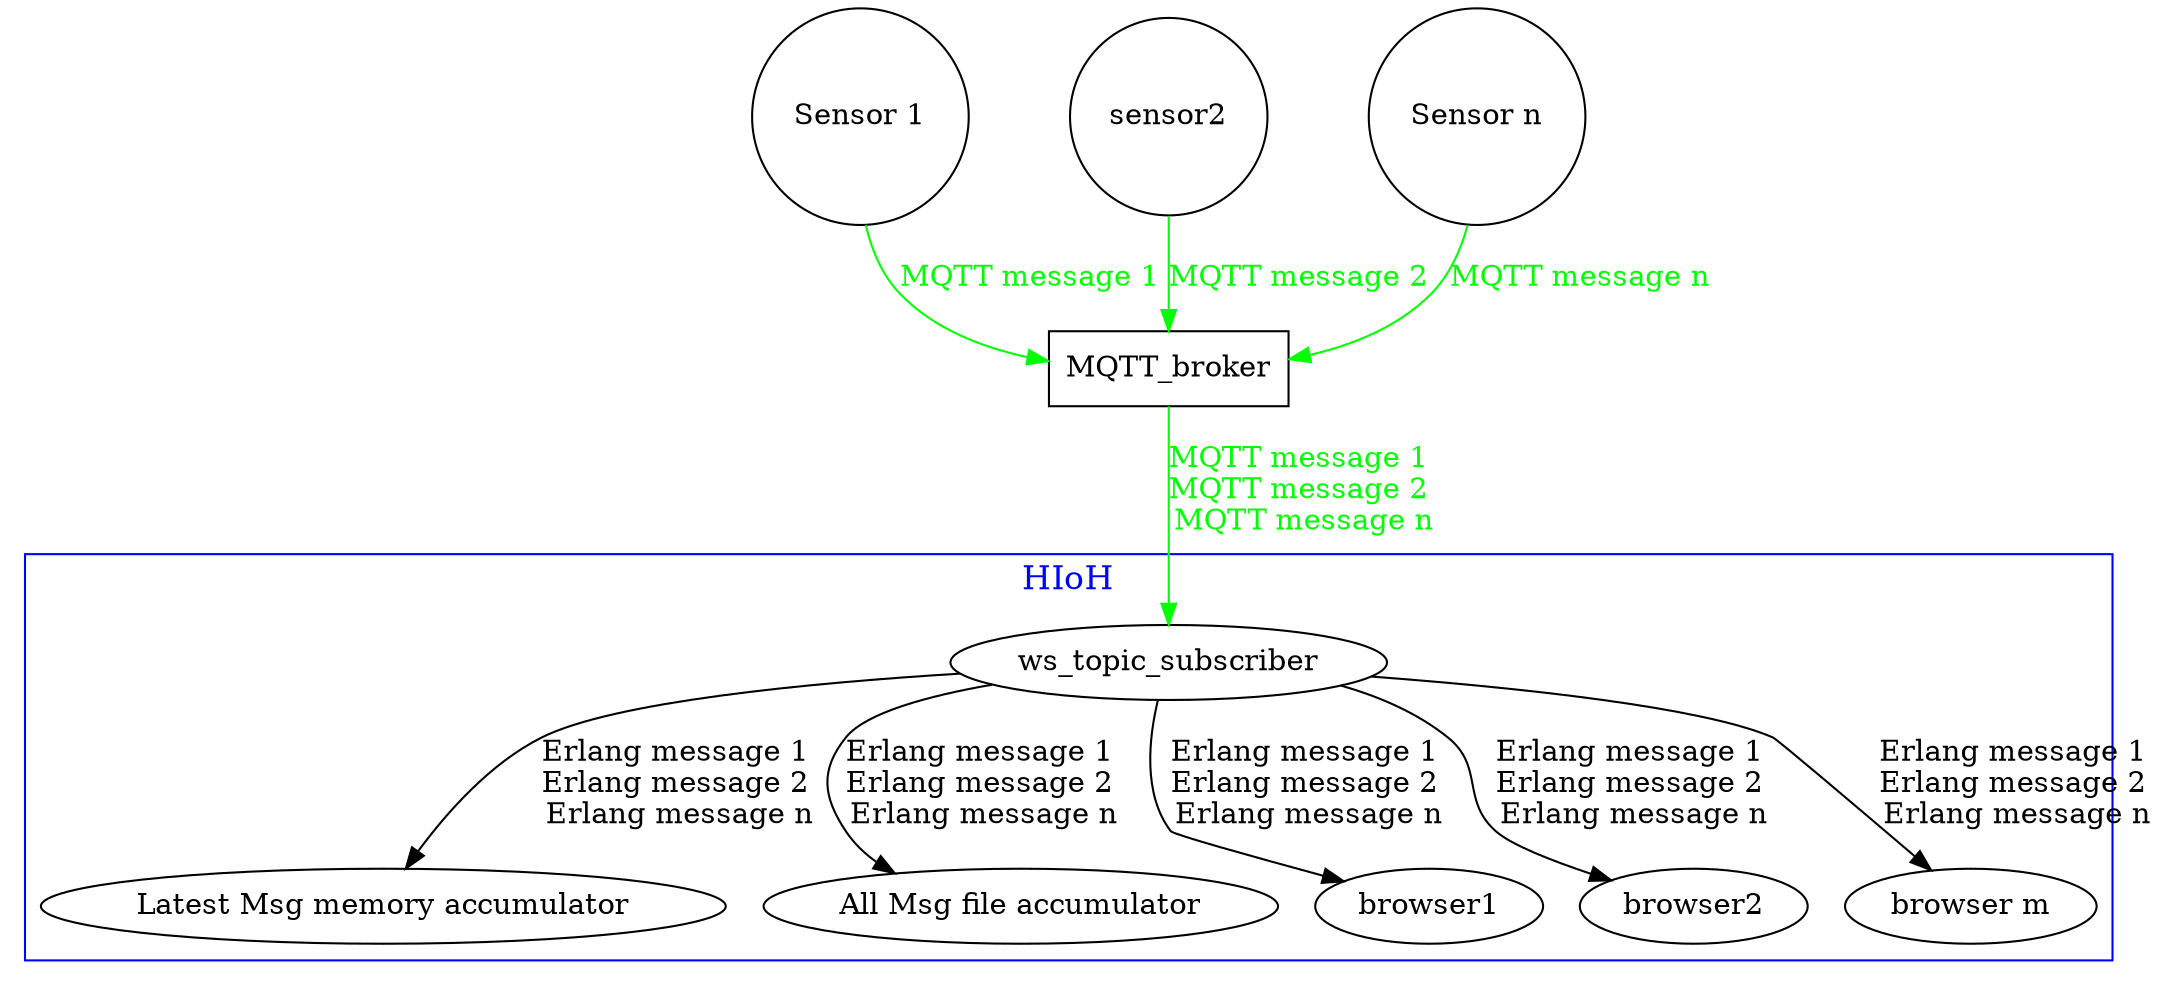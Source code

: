 digraph {
        
sensor1[shape="circle", label="Sensor 1"];
sensor2[shape="circle", style=rounded];
sensorn[shape="circle", label="Sensor n"];
MQTT_broker[shape="box"];
subgraph cluster1 {
        label = "HIoH";
        fontcolor="blue";
        fontsize=16;
        
        ws_topic_subscriber
        memory_acc[label="Latest Msg memory accumulator"];
        file_acc[label="All Msg file accumulator"];
        browser1;
        browser2;
        browserm[label="browser m"];
        color=blue;
}
 
    sensor1 -> MQTT_broker[label="MQTT message 1" color="green" fontcolor="green"];
    sensor2 -> MQTT_broker[label="MQTT message 2" color="green" fontcolor="green"];
    sensorn -> MQTT_broker[label="MQTT message n" color="green" fontcolor="green"];

    MQTT_broker ->ws_topic_subscriber[label="MQTT message 1 \nMQTT message 2 \nMQTT message n"color="green" fontcolor="green"];

    subgraph cluster1 {
            color=blue;
            memory_acc;
            file_acc;
            browser1;
            browser2;
            browserm[label="browser m"];

            }
    ws_topic_subscriber-> memory_acc[label="Erlang message 1 \nErlang message 2 \nErlang message n"];
    ws_topic_subscriber-> file_acc[label="Erlang message 1 \nErlang message 2 \nErlang message n"];
    ws_topic_subscriber-> browser1[label="Erlang message 1 \nErlang message 2 \nErlang message n"];
    ws_topic_subscriber-> browser2[label="Erlang message 1 \nErlang message 2 \nErlang message n"];
    ws_topic_subscriber-> browserm[label="Erlang message 1 \nErlang message 2 \nErlang message n"];

}